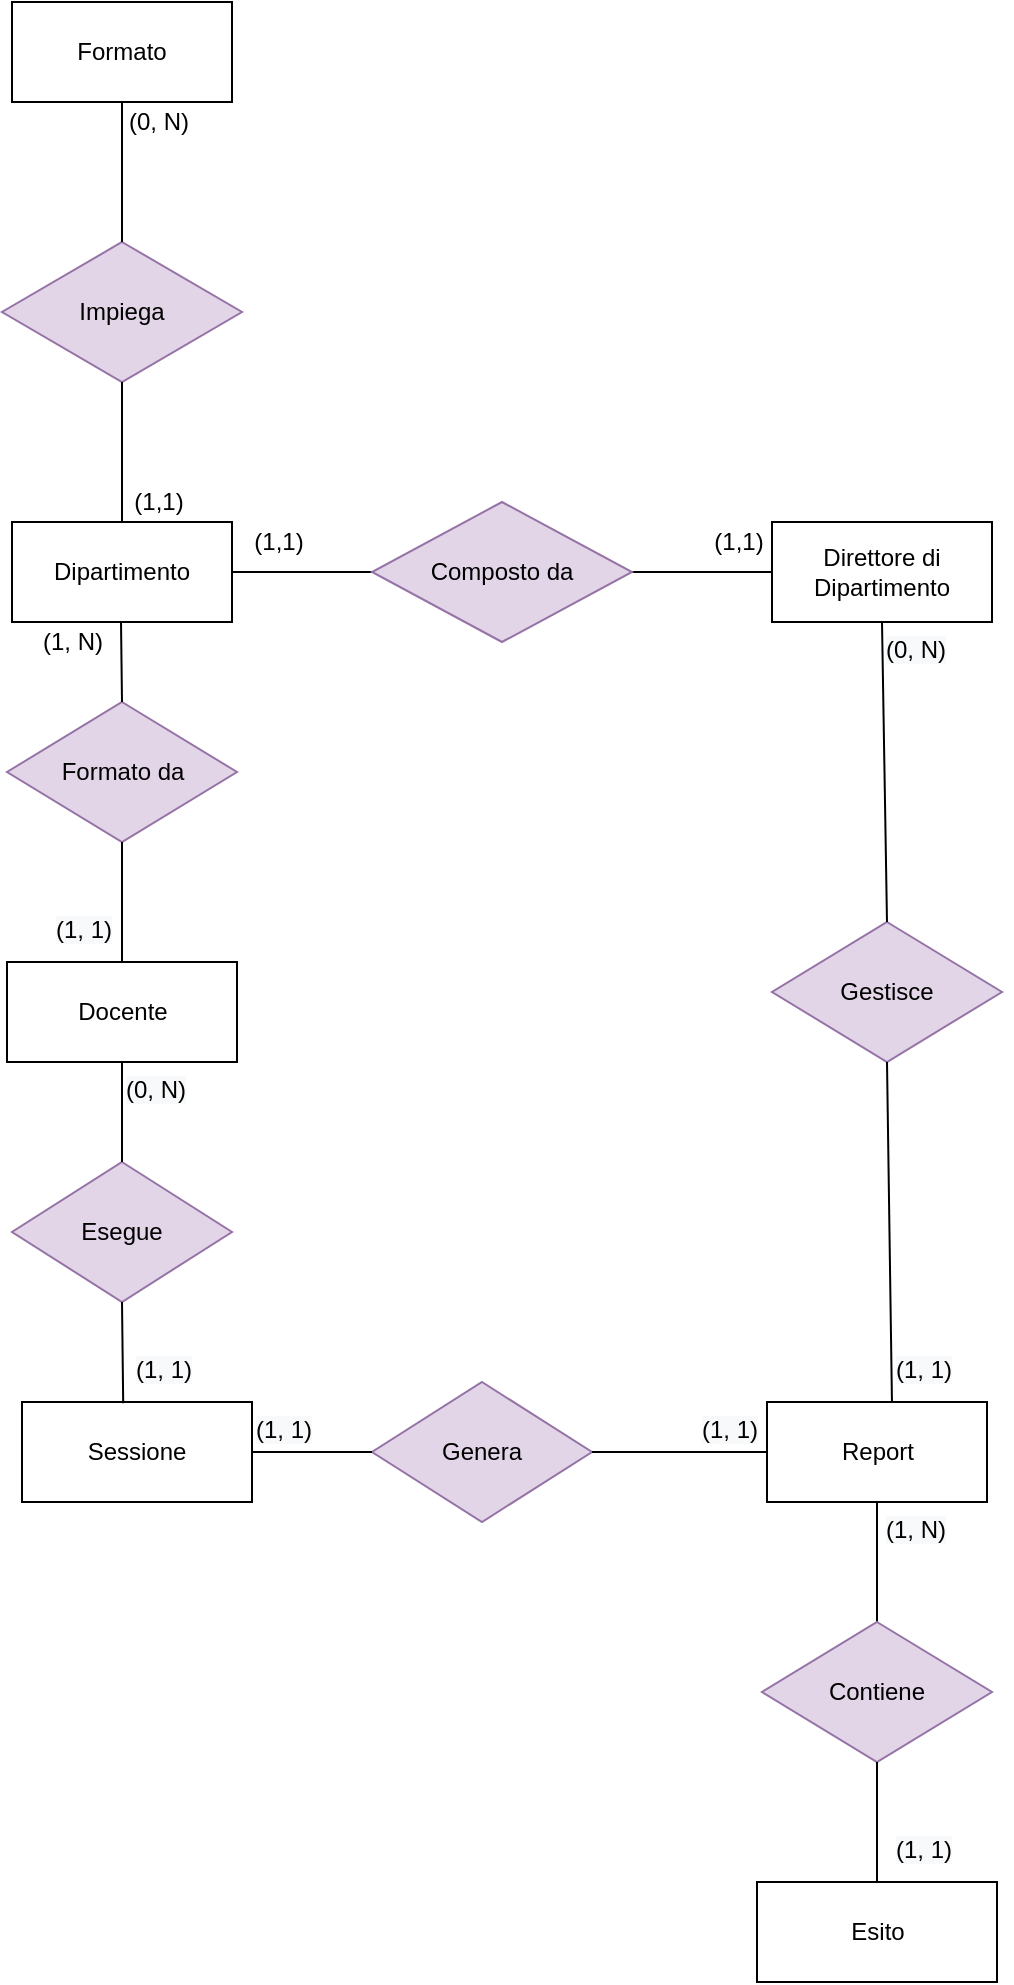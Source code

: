 <mxfile version="15.8.2" type="device"><diagram id="R2lEEEUBdFMjLlhIrx00" name="Page-1"><mxGraphModel dx="1483" dy="836" grid="1" gridSize="10" guides="1" tooltips="1" connect="1" arrows="1" fold="1" page="1" pageScale="1" pageWidth="850" pageHeight="1100" math="0" shadow="0" extFonts="Permanent Marker^https://fonts.googleapis.com/css?family=Permanent+Marker"><root><mxCell id="0"/><mxCell id="1" parent="0"/><mxCell id="42UYD9r4STvJdzQHsyq0-1" value="Dipartimento" style="rounded=0;whiteSpace=wrap;html=1;" vertex="1" parent="1"><mxGeometry x="80" y="270" width="110" height="50" as="geometry"/></mxCell><mxCell id="42UYD9r4STvJdzQHsyq0-3" value="Formato da" style="rhombus;whiteSpace=wrap;html=1;fillColor=#e1d5e7;strokeColor=#9673a6;" vertex="1" parent="1"><mxGeometry x="77.5" y="360" width="115" height="70" as="geometry"/></mxCell><mxCell id="42UYD9r4STvJdzQHsyq0-5" value="Docente" style="rounded=0;whiteSpace=wrap;html=1;" vertex="1" parent="1"><mxGeometry x="77.5" y="490" width="115" height="50" as="geometry"/></mxCell><mxCell id="42UYD9r4STvJdzQHsyq0-6" value="" style="endArrow=none;html=1;rounded=0;entryX=1;entryY=0.5;entryDx=0;entryDy=0;exitX=0;exitY=0.5;exitDx=0;exitDy=0;" edge="1" parent="1" source="42UYD9r4STvJdzQHsyq0-7" target="42UYD9r4STvJdzQHsyq0-1"><mxGeometry width="50" height="50" relative="1" as="geometry"><mxPoint x="460" y="300" as="sourcePoint"/><mxPoint x="450" y="350" as="targetPoint"/></mxGeometry></mxCell><mxCell id="42UYD9r4STvJdzQHsyq0-7" value="Direttore di Dipartimento" style="rounded=0;whiteSpace=wrap;html=1;" vertex="1" parent="1"><mxGeometry x="460" y="270" width="110" height="50" as="geometry"/></mxCell><mxCell id="42UYD9r4STvJdzQHsyq0-8" value="Composto da" style="rhombus;whiteSpace=wrap;html=1;fillColor=#e1d5e7;strokeColor=#9673a6;" vertex="1" parent="1"><mxGeometry x="260" y="260" width="130" height="70" as="geometry"/></mxCell><mxCell id="42UYD9r4STvJdzQHsyq0-10" value="Impiega" style="rhombus;whiteSpace=wrap;html=1;fillColor=#e1d5e7;strokeColor=#9673a6;" vertex="1" parent="1"><mxGeometry x="75" y="130" width="120" height="70" as="geometry"/></mxCell><mxCell id="42UYD9r4STvJdzQHsyq0-11" value="" style="endArrow=none;html=1;rounded=0;entryX=0.5;entryY=1;entryDx=0;entryDy=0;" edge="1" parent="1" target="42UYD9r4STvJdzQHsyq0-10"><mxGeometry width="50" height="50" relative="1" as="geometry"><mxPoint x="135" y="270" as="sourcePoint"/><mxPoint x="140" y="200" as="targetPoint"/></mxGeometry></mxCell><mxCell id="42UYD9r4STvJdzQHsyq0-15" value="Formato" style="rounded=0;whiteSpace=wrap;html=1;" vertex="1" parent="1"><mxGeometry x="80" y="10" width="110" height="50" as="geometry"/></mxCell><mxCell id="42UYD9r4STvJdzQHsyq0-16" value="Sessione" style="rounded=0;whiteSpace=wrap;html=1;" vertex="1" parent="1"><mxGeometry x="85" y="710" width="115" height="50" as="geometry"/></mxCell><mxCell id="42UYD9r4STvJdzQHsyq0-18" value="Report" style="rounded=0;whiteSpace=wrap;html=1;" vertex="1" parent="1"><mxGeometry x="457.5" y="710" width="110" height="50" as="geometry"/></mxCell><mxCell id="42UYD9r4STvJdzQHsyq0-20" value="Esegue" style="rhombus;whiteSpace=wrap;html=1;fillColor=#e1d5e7;strokeColor=#9673a6;" vertex="1" parent="1"><mxGeometry x="80" y="590" width="110" height="70" as="geometry"/></mxCell><mxCell id="42UYD9r4STvJdzQHsyq0-21" value="" style="endArrow=none;html=1;rounded=0;entryX=0.5;entryY=1;entryDx=0;entryDy=0;exitX=0.44;exitY=0.012;exitDx=0;exitDy=0;exitPerimeter=0;" edge="1" parent="1" source="42UYD9r4STvJdzQHsyq0-16" target="42UYD9r4STvJdzQHsyq0-20"><mxGeometry width="50" height="50" relative="1" as="geometry"><mxPoint x="150" y="510" as="sourcePoint"/><mxPoint x="150" y="460" as="targetPoint"/></mxGeometry></mxCell><mxCell id="42UYD9r4STvJdzQHsyq0-23" value="" style="endArrow=none;html=1;rounded=0;exitX=0.5;exitY=0;exitDx=0;exitDy=0;entryX=0.5;entryY=1;entryDx=0;entryDy=0;" edge="1" parent="1" source="42UYD9r4STvJdzQHsyq0-20" target="42UYD9r4STvJdzQHsyq0-5"><mxGeometry width="50" height="50" relative="1" as="geometry"><mxPoint x="400" y="700" as="sourcePoint"/><mxPoint x="450" y="650" as="targetPoint"/></mxGeometry></mxCell><mxCell id="42UYD9r4STvJdzQHsyq0-24" value="Genera" style="rhombus;whiteSpace=wrap;html=1;fillColor=#e1d5e7;strokeColor=#9673a6;" vertex="1" parent="1"><mxGeometry x="260" y="700" width="110" height="70" as="geometry"/></mxCell><mxCell id="42UYD9r4STvJdzQHsyq0-25" value="" style="endArrow=none;html=1;rounded=0;exitX=0;exitY=0.5;exitDx=0;exitDy=0;entryX=1;entryY=0.5;entryDx=0;entryDy=0;" edge="1" parent="1" source="42UYD9r4STvJdzQHsyq0-18" target="42UYD9r4STvJdzQHsyq0-24"><mxGeometry width="50" height="50" relative="1" as="geometry"><mxPoint x="400" y="700" as="sourcePoint"/><mxPoint x="390" y="740" as="targetPoint"/></mxGeometry></mxCell><mxCell id="42UYD9r4STvJdzQHsyq0-26" value="" style="endArrow=none;html=1;rounded=0;exitX=0;exitY=0.5;exitDx=0;exitDy=0;entryX=1;entryY=0.5;entryDx=0;entryDy=0;" edge="1" parent="1" source="42UYD9r4STvJdzQHsyq0-24" target="42UYD9r4STvJdzQHsyq0-16"><mxGeometry width="50" height="50" relative="1" as="geometry"><mxPoint x="260" y="740" as="sourcePoint"/><mxPoint x="205" y="739.5" as="targetPoint"/></mxGeometry></mxCell><mxCell id="42UYD9r4STvJdzQHsyq0-27" value="" style="endArrow=none;html=1;rounded=0;exitX=0.5;exitY=0;exitDx=0;exitDy=0;entryX=0.5;entryY=1;entryDx=0;entryDy=0;" edge="1" parent="1" source="42UYD9r4STvJdzQHsyq0-28" target="42UYD9r4STvJdzQHsyq0-18"><mxGeometry width="50" height="50" relative="1" as="geometry"><mxPoint x="520" y="820" as="sourcePoint"/><mxPoint x="503" y="760" as="targetPoint"/></mxGeometry></mxCell><mxCell id="42UYD9r4STvJdzQHsyq0-28" value="Contiene" style="rhombus;whiteSpace=wrap;html=1;fillColor=#e1d5e7;strokeColor=#9673a6;" vertex="1" parent="1"><mxGeometry x="455" y="820" width="115" height="70" as="geometry"/></mxCell><mxCell id="42UYD9r4STvJdzQHsyq0-30" value="" style="endArrow=none;html=1;rounded=0;exitX=0.5;exitY=1;exitDx=0;exitDy=0;entryX=0.5;entryY=0;entryDx=0;entryDy=0;" edge="1" parent="1" source="42UYD9r4STvJdzQHsyq0-28" target="42UYD9r4STvJdzQHsyq0-31"><mxGeometry width="50" height="50" relative="1" as="geometry"><mxPoint x="530" y="830" as="sourcePoint"/><mxPoint x="515" y="950" as="targetPoint"/></mxGeometry></mxCell><mxCell id="42UYD9r4STvJdzQHsyq0-31" value="Esito" style="rounded=0;whiteSpace=wrap;html=1;" vertex="1" parent="1"><mxGeometry x="452.5" y="950" width="120" height="50" as="geometry"/></mxCell><mxCell id="42UYD9r4STvJdzQHsyq0-33" value="Gestisce" style="rhombus;whiteSpace=wrap;html=1;fillColor=#e1d5e7;strokeColor=#9673a6;" vertex="1" parent="1"><mxGeometry x="460" y="470" width="115" height="70" as="geometry"/></mxCell><mxCell id="42UYD9r4STvJdzQHsyq0-34" value="" style="endArrow=none;html=1;rounded=0;entryX=0.5;entryY=1;entryDx=0;entryDy=0;exitX=0.5;exitY=0;exitDx=0;exitDy=0;" edge="1" parent="1" source="42UYD9r4STvJdzQHsyq0-33" target="42UYD9r4STvJdzQHsyq0-7"><mxGeometry width="50" height="50" relative="1" as="geometry"><mxPoint x="400" y="490" as="sourcePoint"/><mxPoint x="450" y="440" as="targetPoint"/></mxGeometry></mxCell><mxCell id="42UYD9r4STvJdzQHsyq0-35" value="" style="endArrow=none;html=1;rounded=0;exitX=0.5;exitY=1;exitDx=0;exitDy=0;entryX=0.568;entryY=0;entryDx=0;entryDy=0;entryPerimeter=0;" edge="1" parent="1" source="42UYD9r4STvJdzQHsyq0-33" target="42UYD9r4STvJdzQHsyq0-18"><mxGeometry width="50" height="50" relative="1" as="geometry"><mxPoint x="530" y="420" as="sourcePoint"/><mxPoint x="515" y="710" as="targetPoint"/></mxGeometry></mxCell><mxCell id="42UYD9r4STvJdzQHsyq0-38" value="" style="endArrow=none;html=1;rounded=0;exitX=0.5;exitY=0;exitDx=0;exitDy=0;entryX=0.5;entryY=1;entryDx=0;entryDy=0;" edge="1" parent="1" source="42UYD9r4STvJdzQHsyq0-10" target="42UYD9r4STvJdzQHsyq0-15"><mxGeometry width="50" height="50" relative="1" as="geometry"><mxPoint x="350" y="230" as="sourcePoint"/><mxPoint x="400" y="180" as="targetPoint"/></mxGeometry></mxCell><mxCell id="42UYD9r4STvJdzQHsyq0-42" value="" style="endArrow=none;html=1;rounded=0;exitX=0.5;exitY=0;exitDx=0;exitDy=0;entryX=0.5;entryY=1;entryDx=0;entryDy=0;" edge="1" parent="1" source="42UYD9r4STvJdzQHsyq0-5" target="42UYD9r4STvJdzQHsyq0-3"><mxGeometry width="50" height="50" relative="1" as="geometry"><mxPoint x="350" y="530" as="sourcePoint"/><mxPoint x="400" y="480" as="targetPoint"/></mxGeometry></mxCell><mxCell id="42UYD9r4STvJdzQHsyq0-43" value="" style="endArrow=none;html=1;rounded=0;entryX=0.5;entryY=1;entryDx=0;entryDy=0;" edge="1" parent="1"><mxGeometry width="50" height="50" relative="1" as="geometry"><mxPoint x="135" y="360" as="sourcePoint"/><mxPoint x="134.5" y="320" as="targetPoint"/></mxGeometry></mxCell><mxCell id="42UYD9r4STvJdzQHsyq0-45" value="(1,1)" style="text;html=1;align=center;verticalAlign=middle;resizable=0;points=[];autosize=1;strokeColor=none;fillColor=none;" vertex="1" parent="1"><mxGeometry x="192.5" y="270" width="40" height="20" as="geometry"/></mxCell><mxCell id="42UYD9r4STvJdzQHsyq0-46" value="(1,1)" style="text;html=1;align=center;verticalAlign=middle;resizable=0;points=[];autosize=1;strokeColor=none;fillColor=none;" vertex="1" parent="1"><mxGeometry x="422.5" y="270" width="40" height="20" as="geometry"/></mxCell><mxCell id="42UYD9r4STvJdzQHsyq0-48" value="(1,1)" style="text;html=1;align=center;verticalAlign=middle;resizable=0;points=[];autosize=1;strokeColor=none;fillColor=none;" vertex="1" parent="1"><mxGeometry x="132.5" y="250" width="40" height="20" as="geometry"/></mxCell><mxCell id="42UYD9r4STvJdzQHsyq0-49" value="(0, N)" style="text;html=1;align=center;verticalAlign=middle;resizable=0;points=[];autosize=1;strokeColor=none;fillColor=none;" vertex="1" parent="1"><mxGeometry x="127.5" y="60" width="50" height="20" as="geometry"/></mxCell><mxCell id="42UYD9r4STvJdzQHsyq0-52" value="(1, N)" style="text;html=1;align=center;verticalAlign=middle;resizable=0;points=[];autosize=1;strokeColor=none;fillColor=none;" vertex="1" parent="1"><mxGeometry x="85" y="320" width="50" height="20" as="geometry"/></mxCell><mxCell id="42UYD9r4STvJdzQHsyq0-53" value="&lt;span style=&quot;color: rgb(0 , 0 , 0) ; font-family: &amp;#34;helvetica&amp;#34; ; font-size: 12px ; font-style: normal ; font-weight: 400 ; letter-spacing: normal ; text-align: center ; text-indent: 0px ; text-transform: none ; word-spacing: 0px ; background-color: rgb(248 , 249 , 250) ; display: inline ; float: none&quot;&gt;(1, 1)&lt;/span&gt;" style="text;whiteSpace=wrap;html=1;" vertex="1" parent="1"><mxGeometry x="100" y="460" width="60" height="30" as="geometry"/></mxCell><mxCell id="42UYD9r4STvJdzQHsyq0-54" value="&lt;span style=&quot;color: rgb(0 , 0 , 0) ; font-family: &amp;#34;helvetica&amp;#34; ; font-size: 12px ; font-style: normal ; font-weight: 400 ; letter-spacing: normal ; text-align: center ; text-indent: 0px ; text-transform: none ; word-spacing: 0px ; background-color: rgb(248 , 249 , 250) ; display: inline ; float: none&quot;&gt;(0, N)&lt;/span&gt;" style="text;whiteSpace=wrap;html=1;" vertex="1" parent="1"><mxGeometry x="135" y="540" width="60" height="30" as="geometry"/></mxCell><mxCell id="42UYD9r4STvJdzQHsyq0-55" value="&lt;span style=&quot;color: rgb(0 , 0 , 0) ; font-family: &amp;#34;helvetica&amp;#34; ; font-size: 12px ; font-style: normal ; font-weight: 400 ; letter-spacing: normal ; text-align: center ; text-indent: 0px ; text-transform: none ; word-spacing: 0px ; background-color: rgb(248 , 249 , 250) ; display: inline ; float: none&quot;&gt;(1, 1)&lt;/span&gt;" style="text;whiteSpace=wrap;html=1;" vertex="1" parent="1"><mxGeometry x="140" y="680" width="60" height="30" as="geometry"/></mxCell><mxCell id="42UYD9r4STvJdzQHsyq0-56" value="&lt;span style=&quot;color: rgb(0 , 0 , 0) ; font-family: &amp;#34;helvetica&amp;#34; ; font-size: 12px ; font-style: normal ; font-weight: 400 ; letter-spacing: normal ; text-align: center ; text-indent: 0px ; text-transform: none ; word-spacing: 0px ; background-color: rgb(248 , 249 , 250) ; display: inline ; float: none&quot;&gt;(0, N)&lt;/span&gt;" style="text;whiteSpace=wrap;html=1;" vertex="1" parent="1"><mxGeometry x="515" y="320" width="60" height="30" as="geometry"/></mxCell><mxCell id="42UYD9r4STvJdzQHsyq0-57" value="&lt;span style=&quot;color: rgb(0 , 0 , 0) ; font-family: &amp;#34;helvetica&amp;#34; ; font-size: 12px ; font-style: normal ; font-weight: 400 ; letter-spacing: normal ; text-align: center ; text-indent: 0px ; text-transform: none ; word-spacing: 0px ; background-color: rgb(248 , 249 , 250) ; display: inline ; float: none&quot;&gt;(1, 1)&lt;/span&gt;" style="text;whiteSpace=wrap;html=1;" vertex="1" parent="1"><mxGeometry x="520" y="680" width="60" height="30" as="geometry"/></mxCell><mxCell id="42UYD9r4STvJdzQHsyq0-58" value="&lt;span style=&quot;color: rgb(0 , 0 , 0) ; font-family: &amp;#34;helvetica&amp;#34; ; font-size: 12px ; font-style: normal ; font-weight: 400 ; letter-spacing: normal ; text-align: center ; text-indent: 0px ; text-transform: none ; word-spacing: 0px ; background-color: rgb(248 , 249 , 250) ; display: inline ; float: none&quot;&gt;(1, 1)&lt;/span&gt;" style="text;whiteSpace=wrap;html=1;" vertex="1" parent="1"><mxGeometry x="200" y="710" width="60" height="30" as="geometry"/></mxCell><mxCell id="42UYD9r4STvJdzQHsyq0-59" value="&lt;span style=&quot;color: rgb(0 , 0 , 0) ; font-family: &amp;#34;helvetica&amp;#34; ; font-size: 12px ; font-style: normal ; font-weight: 400 ; letter-spacing: normal ; text-align: center ; text-indent: 0px ; text-transform: none ; word-spacing: 0px ; background-color: rgb(248 , 249 , 250) ; display: inline ; float: none&quot;&gt;(1, 1)&lt;/span&gt;" style="text;whiteSpace=wrap;html=1;" vertex="1" parent="1"><mxGeometry x="422.5" y="710" width="60" height="30" as="geometry"/></mxCell><mxCell id="42UYD9r4STvJdzQHsyq0-60" value="&lt;span style=&quot;color: rgb(0 , 0 , 0) ; font-family: &amp;#34;helvetica&amp;#34; ; font-size: 12px ; font-style: normal ; font-weight: 400 ; letter-spacing: normal ; text-align: center ; text-indent: 0px ; text-transform: none ; word-spacing: 0px ; background-color: rgb(248 , 249 , 250) ; display: inline ; float: none&quot;&gt;(1, N)&lt;/span&gt;" style="text;whiteSpace=wrap;html=1;" vertex="1" parent="1"><mxGeometry x="515" y="760" width="60" height="30" as="geometry"/></mxCell><mxCell id="42UYD9r4STvJdzQHsyq0-61" value="&lt;span style=&quot;color: rgb(0 , 0 , 0) ; font-family: &amp;#34;helvetica&amp;#34; ; font-size: 12px ; font-style: normal ; font-weight: 400 ; letter-spacing: normal ; text-align: center ; text-indent: 0px ; text-transform: none ; word-spacing: 0px ; background-color: rgb(248 , 249 , 250) ; display: inline ; float: none&quot;&gt;(1, 1)&lt;/span&gt;" style="text;whiteSpace=wrap;html=1;" vertex="1" parent="1"><mxGeometry x="520" y="920" width="60" height="30" as="geometry"/></mxCell></root></mxGraphModel></diagram></mxfile>